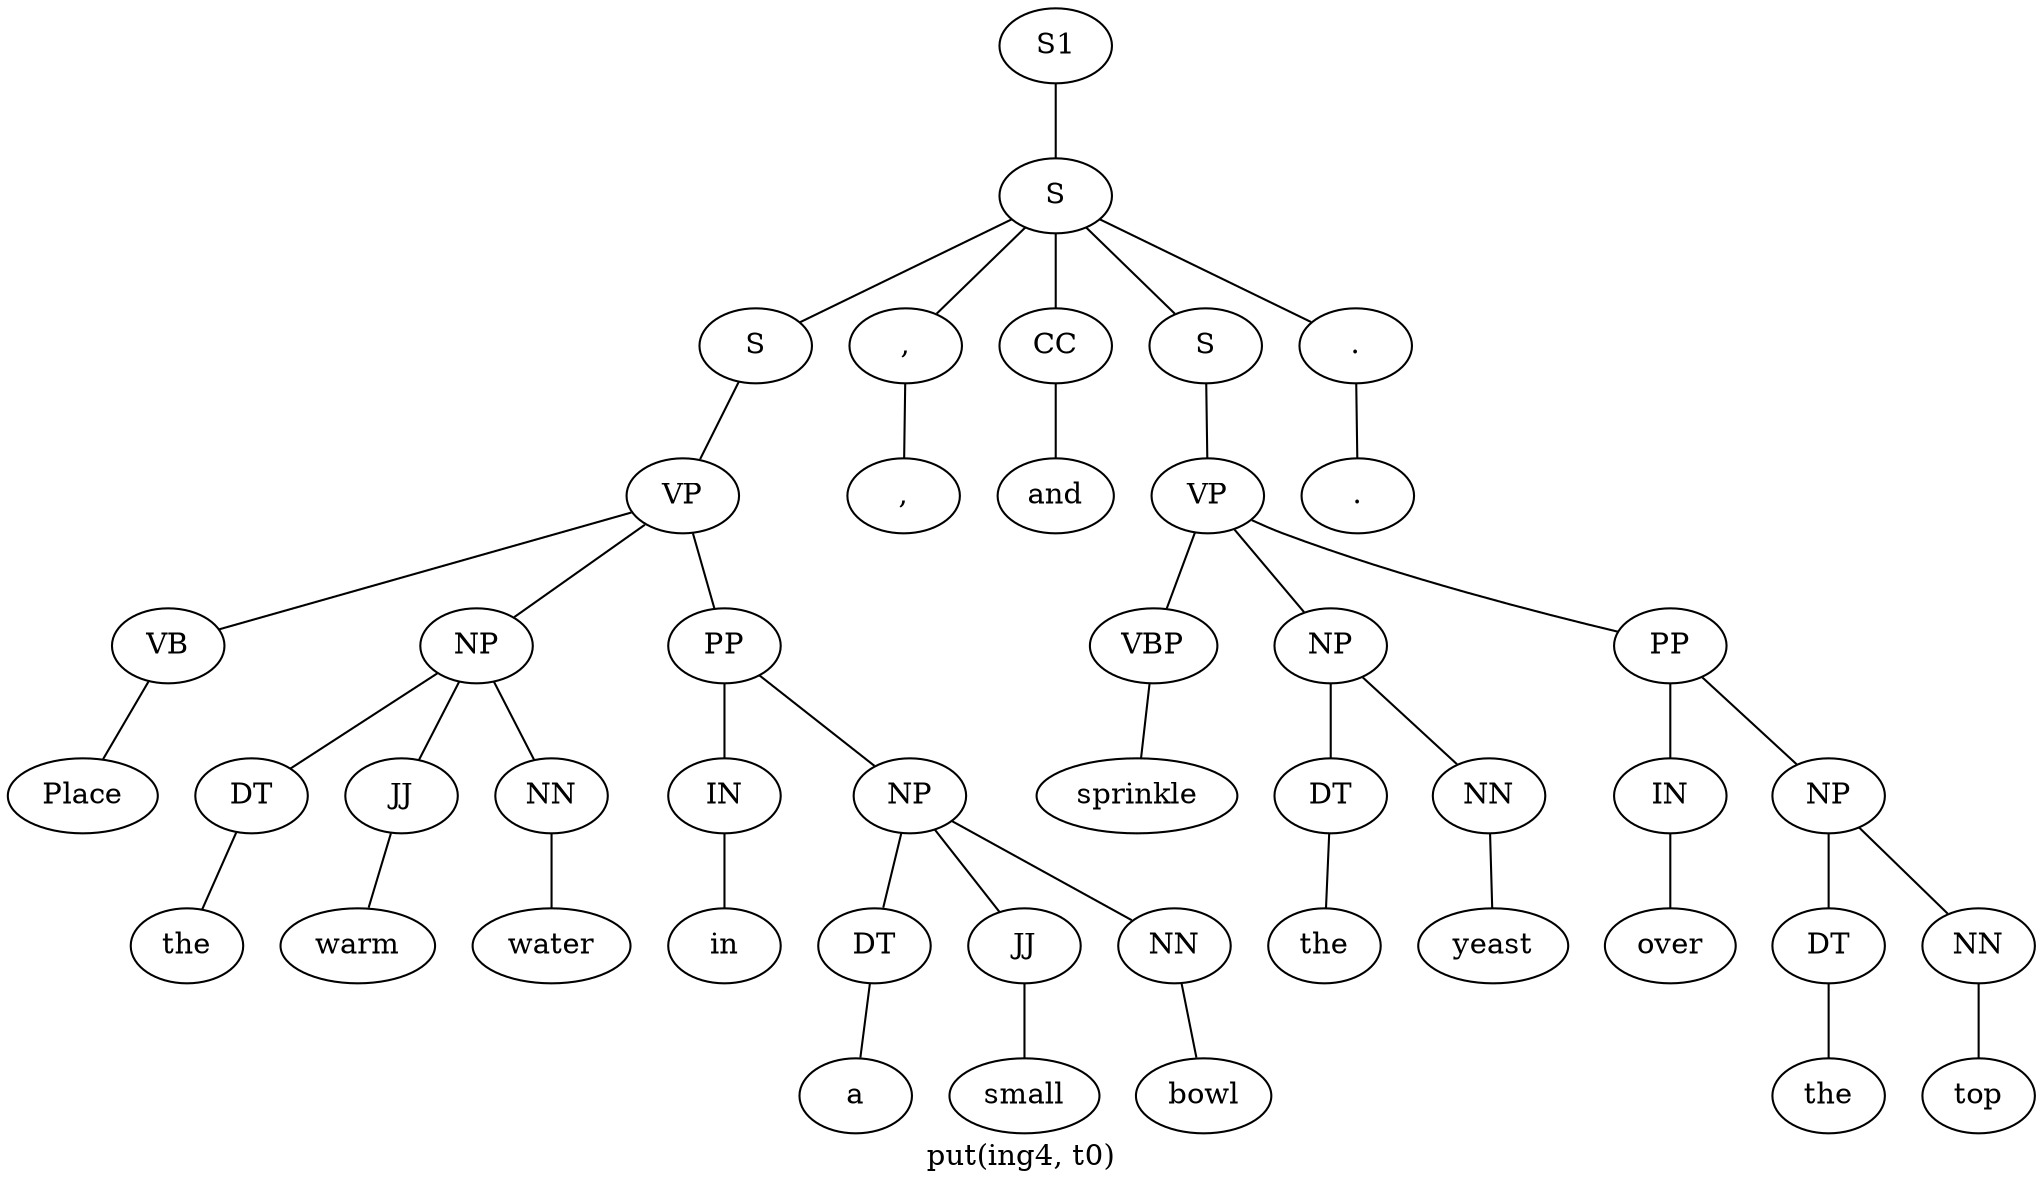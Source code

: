 graph SyntaxGraph {
	label = "put(ing4, t0)";
	Node0 [label="S1"];
	Node1 [label="S"];
	Node2 [label="S"];
	Node3 [label="VP"];
	Node4 [label="VB"];
	Node5 [label="Place"];
	Node6 [label="NP"];
	Node7 [label="DT"];
	Node8 [label="the"];
	Node9 [label="JJ"];
	Node10 [label="warm"];
	Node11 [label="NN"];
	Node12 [label="water"];
	Node13 [label="PP"];
	Node14 [label="IN"];
	Node15 [label="in"];
	Node16 [label="NP"];
	Node17 [label="DT"];
	Node18 [label="a"];
	Node19 [label="JJ"];
	Node20 [label="small"];
	Node21 [label="NN"];
	Node22 [label="bowl"];
	Node23 [label=","];
	Node24 [label=","];
	Node25 [label="CC"];
	Node26 [label="and"];
	Node27 [label="S"];
	Node28 [label="VP"];
	Node29 [label="VBP"];
	Node30 [label="sprinkle"];
	Node31 [label="NP"];
	Node32 [label="DT"];
	Node33 [label="the"];
	Node34 [label="NN"];
	Node35 [label="yeast"];
	Node36 [label="PP"];
	Node37 [label="IN"];
	Node38 [label="over"];
	Node39 [label="NP"];
	Node40 [label="DT"];
	Node41 [label="the"];
	Node42 [label="NN"];
	Node43 [label="top"];
	Node44 [label="."];
	Node45 [label="."];

	Node0 -- Node1;
	Node1 -- Node2;
	Node1 -- Node23;
	Node1 -- Node25;
	Node1 -- Node27;
	Node1 -- Node44;
	Node2 -- Node3;
	Node3 -- Node4;
	Node3 -- Node6;
	Node3 -- Node13;
	Node4 -- Node5;
	Node6 -- Node7;
	Node6 -- Node9;
	Node6 -- Node11;
	Node7 -- Node8;
	Node9 -- Node10;
	Node11 -- Node12;
	Node13 -- Node14;
	Node13 -- Node16;
	Node14 -- Node15;
	Node16 -- Node17;
	Node16 -- Node19;
	Node16 -- Node21;
	Node17 -- Node18;
	Node19 -- Node20;
	Node21 -- Node22;
	Node23 -- Node24;
	Node25 -- Node26;
	Node27 -- Node28;
	Node28 -- Node29;
	Node28 -- Node31;
	Node28 -- Node36;
	Node29 -- Node30;
	Node31 -- Node32;
	Node31 -- Node34;
	Node32 -- Node33;
	Node34 -- Node35;
	Node36 -- Node37;
	Node36 -- Node39;
	Node37 -- Node38;
	Node39 -- Node40;
	Node39 -- Node42;
	Node40 -- Node41;
	Node42 -- Node43;
	Node44 -- Node45;
}